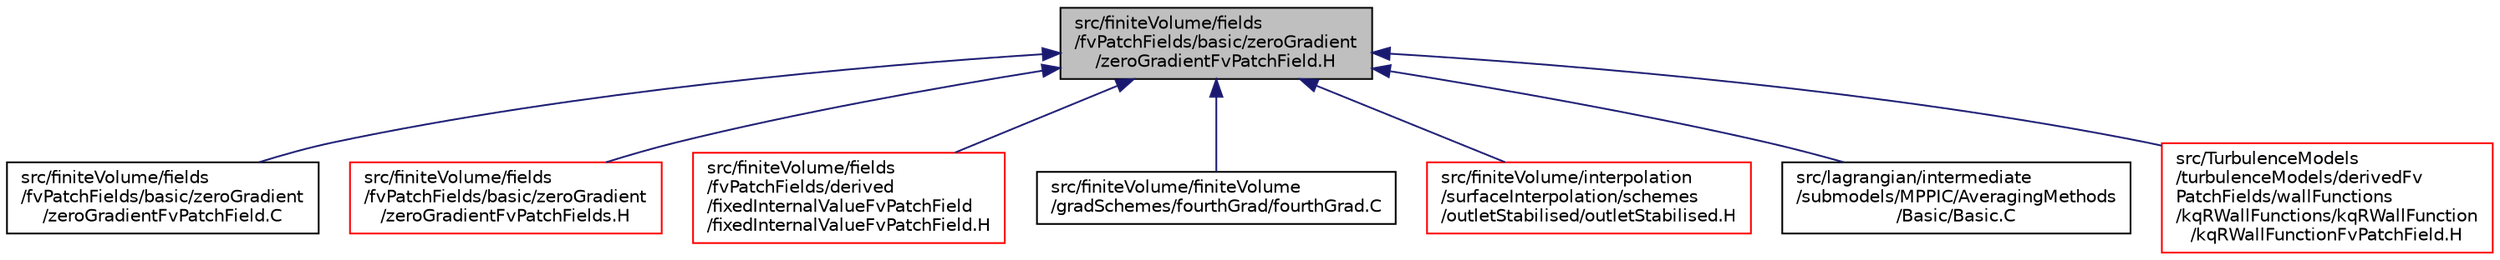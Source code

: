 digraph "src/finiteVolume/fields/fvPatchFields/basic/zeroGradient/zeroGradientFvPatchField.H"
{
  bgcolor="transparent";
  edge [fontname="Helvetica",fontsize="10",labelfontname="Helvetica",labelfontsize="10"];
  node [fontname="Helvetica",fontsize="10",shape=record];
  Node1 [label="src/finiteVolume/fields\l/fvPatchFields/basic/zeroGradient\l/zeroGradientFvPatchField.H",height=0.2,width=0.4,color="black", fillcolor="grey75", style="filled", fontcolor="black"];
  Node1 -> Node2 [dir="back",color="midnightblue",fontsize="10",style="solid",fontname="Helvetica"];
  Node2 [label="src/finiteVolume/fields\l/fvPatchFields/basic/zeroGradient\l/zeroGradientFvPatchField.C",height=0.2,width=0.4,color="black",URL="$a05320.html"];
  Node1 -> Node3 [dir="back",color="midnightblue",fontsize="10",style="solid",fontname="Helvetica"];
  Node3 [label="src/finiteVolume/fields\l/fvPatchFields/basic/zeroGradient\l/zeroGradientFvPatchFields.H",height=0.2,width=0.4,color="red",URL="$a05323.html"];
  Node1 -> Node4 [dir="back",color="midnightblue",fontsize="10",style="solid",fontname="Helvetica"];
  Node4 [label="src/finiteVolume/fields\l/fvPatchFields/derived\l/fixedInternalValueFvPatchField\l/fixedInternalValueFvPatchField.H",height=0.2,width=0.4,color="red",URL="$a05432.html"];
  Node1 -> Node5 [dir="back",color="midnightblue",fontsize="10",style="solid",fontname="Helvetica"];
  Node5 [label="src/finiteVolume/finiteVolume\l/gradSchemes/fourthGrad/fourthGrad.C",height=0.2,width=0.4,color="black",URL="$a05852.html"];
  Node1 -> Node6 [dir="back",color="midnightblue",fontsize="10",style="solid",fontname="Helvetica"];
  Node6 [label="src/finiteVolume/interpolation\l/surfaceInterpolation/schemes\l/outletStabilised/outletStabilised.H",height=0.2,width=0.4,color="red",URL="$a06247.html"];
  Node1 -> Node7 [dir="back",color="midnightblue",fontsize="10",style="solid",fontname="Helvetica"];
  Node7 [label="src/lagrangian/intermediate\l/submodels/MPPIC/AveragingMethods\l/Basic/Basic.C",height=0.2,width=0.4,color="black",URL="$a06871.html"];
  Node1 -> Node8 [dir="back",color="midnightblue",fontsize="10",style="solid",fontname="Helvetica"];
  Node8 [label="src/TurbulenceModels\l/turbulenceModels/derivedFv\lPatchFields/wallFunctions\l/kqRWallFunctions/kqRWallFunction\l/kqRWallFunctionFvPatchField.H",height=0.2,width=0.4,color="red",URL="$a10847.html"];
}

